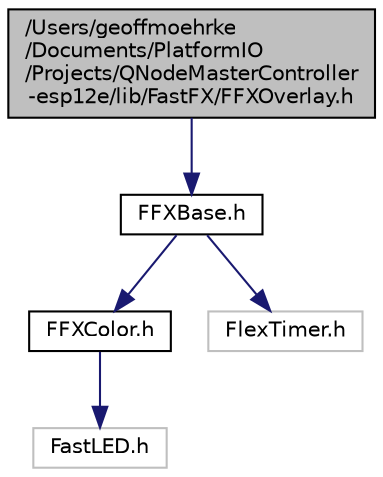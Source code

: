 digraph "/Users/geoffmoehrke/Documents/PlatformIO/Projects/QNodeMasterController-esp12e/lib/FastFX/FFXOverlay.h"
{
 // LATEX_PDF_SIZE
  edge [fontname="Helvetica",fontsize="10",labelfontname="Helvetica",labelfontsize="10"];
  node [fontname="Helvetica",fontsize="10",shape=record];
  Node1 [label="/Users/geoffmoehrke\l/Documents/PlatformIO\l/Projects/QNodeMasterController\l-esp12e/lib/FastFX/FFXOverlay.h",height=0.2,width=0.4,color="black", fillcolor="grey75", style="filled", fontcolor="black",tooltip=" "];
  Node1 -> Node2 [color="midnightblue",fontsize="10",style="solid",fontname="Helvetica"];
  Node2 [label="FFXBase.h",height=0.2,width=0.4,color="black", fillcolor="white", style="filled",URL="$_f_f_x_base_8h.html",tooltip=" "];
  Node2 -> Node3 [color="midnightblue",fontsize="10",style="solid",fontname="Helvetica"];
  Node3 [label="FFXColor.h",height=0.2,width=0.4,color="black", fillcolor="white", style="filled",URL="$_f_f_x_color_8h.html",tooltip=" "];
  Node3 -> Node4 [color="midnightblue",fontsize="10",style="solid",fontname="Helvetica"];
  Node4 [label="FastLED.h",height=0.2,width=0.4,color="grey75", fillcolor="white", style="filled",tooltip=" "];
  Node2 -> Node5 [color="midnightblue",fontsize="10",style="solid",fontname="Helvetica"];
  Node5 [label="FlexTimer.h",height=0.2,width=0.4,color="grey75", fillcolor="white", style="filled",tooltip=" "];
}
